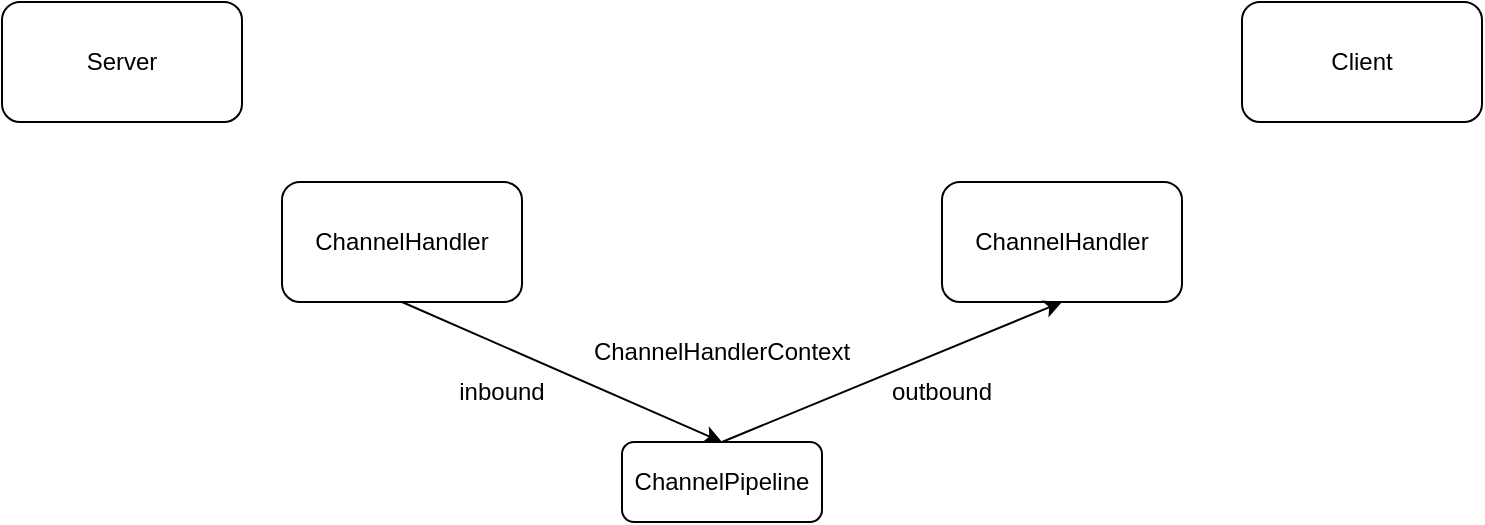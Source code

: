 <mxfile version="16.6.6" type="device"><diagram id="WA5Bj5lK3qCLxgNc6H-5" name="Page-1"><mxGraphModel dx="782" dy="436" grid="1" gridSize="10" guides="1" tooltips="1" connect="1" arrows="1" fold="1" page="1" pageScale="1" pageWidth="827" pageHeight="1169" math="0" shadow="0"><root><mxCell id="0"/><mxCell id="1" parent="0"/><mxCell id="gyjxTs_e4ZmWlMohn_PN-1" value="Server" style="rounded=1;whiteSpace=wrap;html=1;" vertex="1" parent="1"><mxGeometry x="30" y="180" width="120" height="60" as="geometry"/></mxCell><mxCell id="gyjxTs_e4ZmWlMohn_PN-2" value="Client" style="rounded=1;whiteSpace=wrap;html=1;" vertex="1" parent="1"><mxGeometry x="650" y="180" width="120" height="60" as="geometry"/></mxCell><mxCell id="gyjxTs_e4ZmWlMohn_PN-3" value="ChannelPipeline" style="rounded=1;whiteSpace=wrap;html=1;" vertex="1" parent="1"><mxGeometry x="340" y="400" width="100" height="40" as="geometry"/></mxCell><mxCell id="gyjxTs_e4ZmWlMohn_PN-4" value="ChannelHandler" style="rounded=1;whiteSpace=wrap;html=1;" vertex="1" parent="1"><mxGeometry x="170" y="270" width="120" height="60" as="geometry"/></mxCell><mxCell id="gyjxTs_e4ZmWlMohn_PN-5" value="ChannelHandler" style="rounded=1;whiteSpace=wrap;html=1;" vertex="1" parent="1"><mxGeometry x="500" y="270" width="120" height="60" as="geometry"/></mxCell><mxCell id="gyjxTs_e4ZmWlMohn_PN-8" value="" style="endArrow=classic;html=1;rounded=0;exitX=0.5;exitY=1;exitDx=0;exitDy=0;entryX=0.5;entryY=0;entryDx=0;entryDy=0;" edge="1" parent="1" source="gyjxTs_e4ZmWlMohn_PN-4" target="gyjxTs_e4ZmWlMohn_PN-3"><mxGeometry width="50" height="50" relative="1" as="geometry"><mxPoint x="240" y="370" as="sourcePoint"/><mxPoint x="360" y="340" as="targetPoint"/></mxGeometry></mxCell><mxCell id="gyjxTs_e4ZmWlMohn_PN-9" value="" style="endArrow=classic;html=1;rounded=0;entryX=0.5;entryY=1;entryDx=0;entryDy=0;" edge="1" parent="1" target="gyjxTs_e4ZmWlMohn_PN-5"><mxGeometry width="50" height="50" relative="1" as="geometry"><mxPoint x="390" y="400" as="sourcePoint"/><mxPoint x="620" y="370" as="targetPoint"/></mxGeometry></mxCell><mxCell id="gyjxTs_e4ZmWlMohn_PN-10" value="ChannelHandlerContext" style="text;html=1;strokeColor=none;fillColor=none;align=center;verticalAlign=middle;whiteSpace=wrap;rounded=0;" vertex="1" parent="1"><mxGeometry x="360" y="340" width="60" height="30" as="geometry"/></mxCell><mxCell id="gyjxTs_e4ZmWlMohn_PN-11" value="inbound" style="text;html=1;strokeColor=none;fillColor=none;align=center;verticalAlign=middle;whiteSpace=wrap;rounded=0;" vertex="1" parent="1"><mxGeometry x="250" y="360" width="60" height="30" as="geometry"/></mxCell><mxCell id="gyjxTs_e4ZmWlMohn_PN-12" value="outbound" style="text;html=1;strokeColor=none;fillColor=none;align=center;verticalAlign=middle;whiteSpace=wrap;rounded=0;" vertex="1" parent="1"><mxGeometry x="470" y="360" width="60" height="30" as="geometry"/></mxCell></root></mxGraphModel></diagram></mxfile>